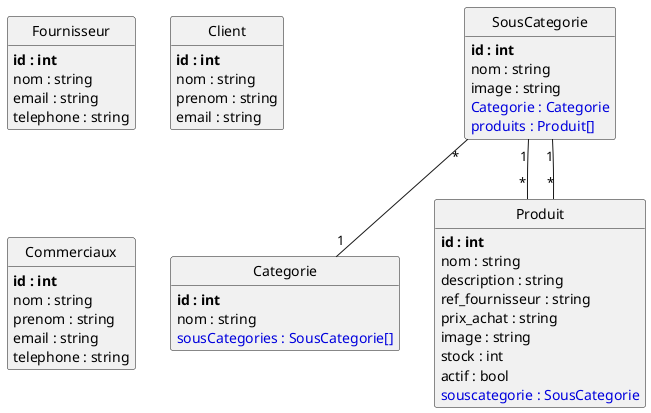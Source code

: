@startuml
class Fournisseur {
	**id : int**
	nom : string
	email : string
	telephone : string
}

class SousCategorie {
	**id : int**
	nom : string
	image : string
	<color:#0000dd>Categorie : Categorie</color>
	<color:#0000dd>produits : Produit[]</color>
}

class Categorie {
	**id : int**
	nom : string
	<color:#0000dd>sousCategories : SousCategorie[]</color>
}

class Client {
	**id : int**
	nom : string
	prenom : string
	email : string
}

class Produit {
	**id : int**
	nom : string
	description : string
	ref_fournisseur : string
	prix_achat : string
	image : string
	stock : int
	actif : bool
	<color:#0000dd>souscategorie : SousCategorie</color>
}

class Commerciaux {
	**id : int**
	nom : string
	prenom : string
	email : string
	telephone : string
}

SousCategorie "*"--"1" Categorie
SousCategorie "1"--"*" Produit
Produit "*"--"1" SousCategorie


hide methods

hide circle

@enduml
